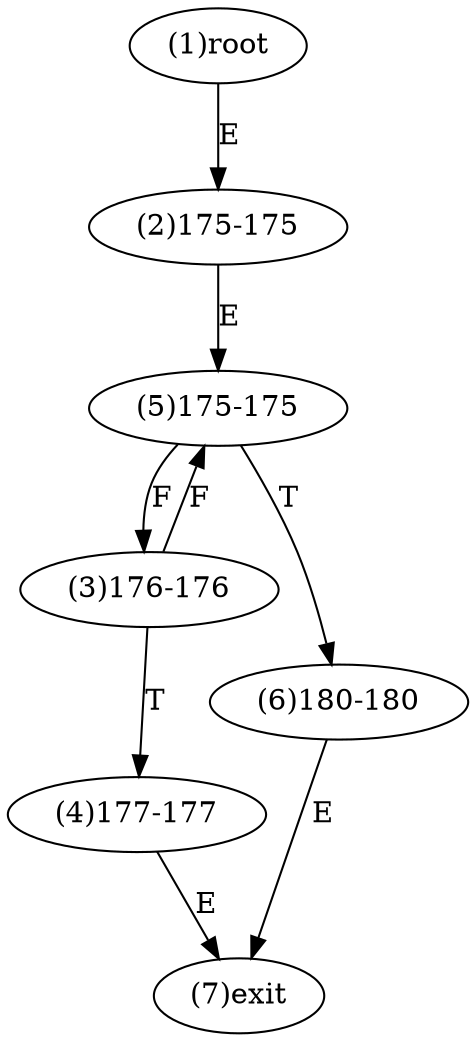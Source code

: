 digraph "" { 
1[ label="(1)root"];
2[ label="(2)175-175"];
3[ label="(3)176-176"];
4[ label="(4)177-177"];
5[ label="(5)175-175"];
6[ label="(6)180-180"];
7[ label="(7)exit"];
1->2[ label="E"];
2->5[ label="E"];
3->5[ label="F"];
3->4[ label="T"];
4->7[ label="E"];
5->3[ label="F"];
5->6[ label="T"];
6->7[ label="E"];
}